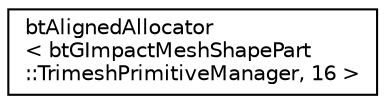 digraph "Graphical Class Hierarchy"
{
  edge [fontname="Helvetica",fontsize="10",labelfontname="Helvetica",labelfontsize="10"];
  node [fontname="Helvetica",fontsize="10",shape=record];
  rankdir="LR";
  Node1 [label="btAlignedAllocator\l\< btGImpactMeshShapePart\l::TrimeshPrimitiveManager, 16 \>",height=0.2,width=0.4,color="black", fillcolor="white", style="filled",URL="$classbt_aligned_allocator.html"];
}
